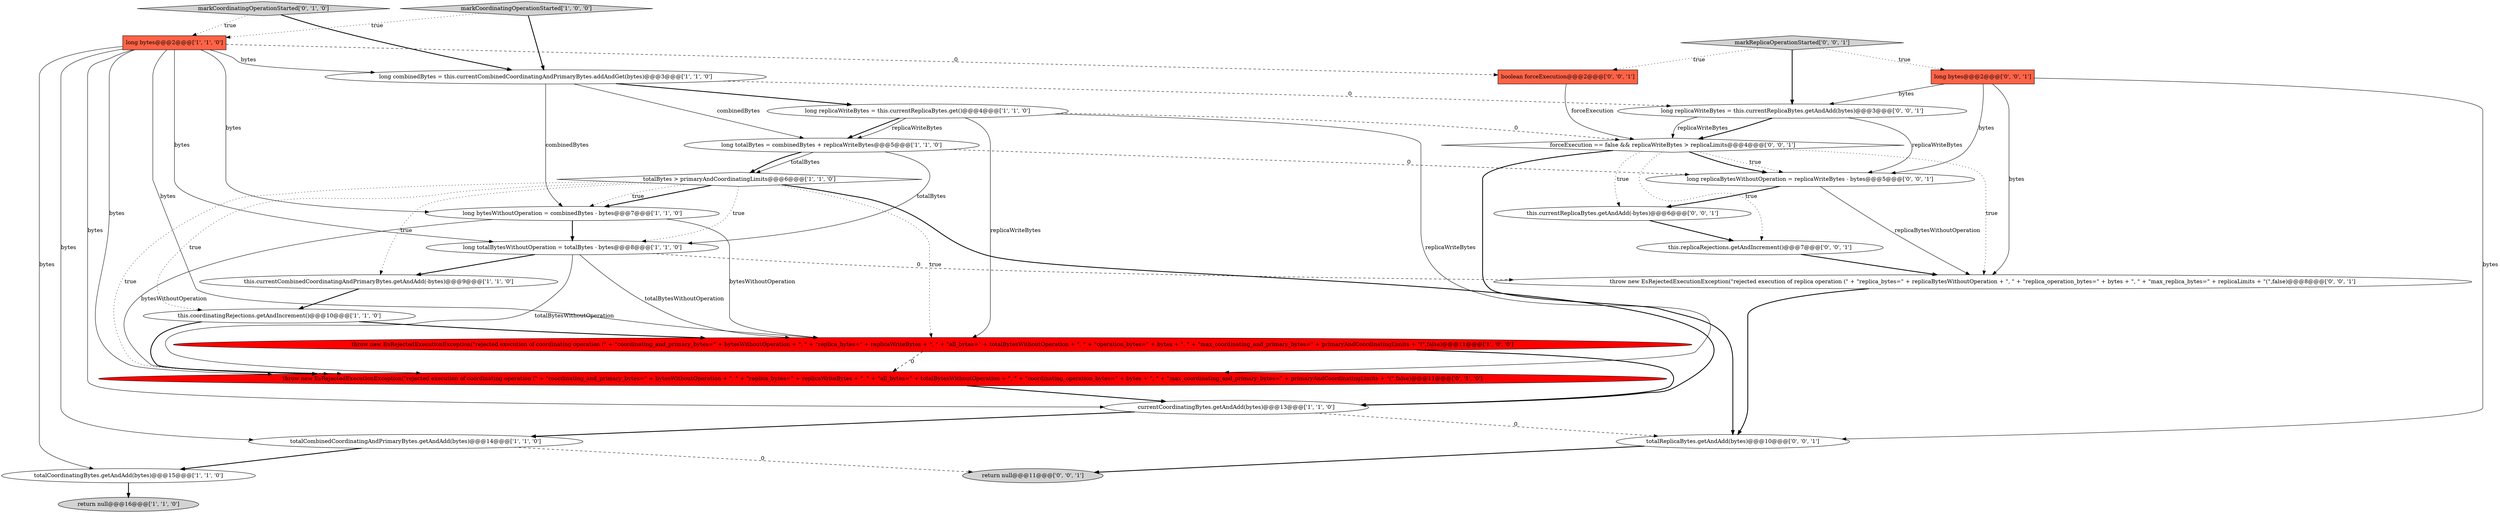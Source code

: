 digraph {
24 [style = filled, label = "long replicaWriteBytes = this.currentReplicaBytes.getAndAdd(bytes)@@@3@@@['0', '0', '1']", fillcolor = white, shape = ellipse image = "AAA0AAABBB3BBB"];
8 [style = filled, label = "markCoordinatingOperationStarted['1', '0', '0']", fillcolor = lightgray, shape = diamond image = "AAA0AAABBB1BBB"];
5 [style = filled, label = "long totalBytesWithoutOperation = totalBytes - bytes@@@8@@@['1', '1', '0']", fillcolor = white, shape = ellipse image = "AAA0AAABBB1BBB"];
15 [style = filled, label = "markCoordinatingOperationStarted['0', '1', '0']", fillcolor = lightgray, shape = diamond image = "AAA0AAABBB2BBB"];
4 [style = filled, label = "currentCoordinatingBytes.getAndAdd(bytes)@@@13@@@['1', '1', '0']", fillcolor = white, shape = ellipse image = "AAA0AAABBB1BBB"];
2 [style = filled, label = "long bytesWithoutOperation = combinedBytes - bytes@@@7@@@['1', '1', '0']", fillcolor = white, shape = ellipse image = "AAA0AAABBB1BBB"];
10 [style = filled, label = "throw new EsRejectedExecutionException(\"rejected execution of coordinating operation (\" + \"coordinating_and_primary_bytes=\" + bytesWithoutOperation + \", \" + \"replica_bytes=\" + replicaWriteBytes + \", \" + \"all_bytes=\" + totalBytesWithoutOperation + \", \" + \"operation_bytes=\" + bytes + \", \" + \"max_coordinating_and_primary_bytes=\" + primaryAndCoordinatingLimits + \"(\",false)@@@11@@@['1', '0', '0']", fillcolor = red, shape = ellipse image = "AAA1AAABBB1BBB"];
16 [style = filled, label = "throw new EsRejectedExecutionException(\"rejected execution of coordinating operation (\" + \"coordinating_and_primary_bytes=\" + bytesWithoutOperation + \", \" + \"replica_bytes=\" + replicaWriteBytes + \", \" + \"all_bytes=\" + totalBytesWithoutOperation + \", \" + \"coordinating_operation_bytes=\" + bytes + \", \" + \"max_coordinating_and_primary_bytes=\" + primaryAndCoordinatingLimits + \"(\",false)@@@11@@@['0', '1', '0']", fillcolor = red, shape = ellipse image = "AAA1AAABBB2BBB"];
9 [style = filled, label = "long combinedBytes = this.currentCombinedCoordinatingAndPrimaryBytes.addAndGet(bytes)@@@3@@@['1', '1', '0']", fillcolor = white, shape = ellipse image = "AAA0AAABBB1BBB"];
17 [style = filled, label = "long replicaBytesWithoutOperation = replicaWriteBytes - bytes@@@5@@@['0', '0', '1']", fillcolor = white, shape = ellipse image = "AAA0AAABBB3BBB"];
7 [style = filled, label = "this.currentCombinedCoordinatingAndPrimaryBytes.getAndAdd(-bytes)@@@9@@@['1', '1', '0']", fillcolor = white, shape = ellipse image = "AAA0AAABBB1BBB"];
6 [style = filled, label = "long bytes@@@2@@@['1', '1', '0']", fillcolor = tomato, shape = box image = "AAA0AAABBB1BBB"];
26 [style = filled, label = "throw new EsRejectedExecutionException(\"rejected execution of replica operation (\" + \"replica_bytes=\" + replicaBytesWithoutOperation + \", \" + \"replica_operation_bytes=\" + bytes + \", \" + \"max_replica_bytes=\" + replicaLimits + \"(\",false)@@@8@@@['0', '0', '1']", fillcolor = white, shape = ellipse image = "AAA0AAABBB3BBB"];
23 [style = filled, label = "totalReplicaBytes.getAndAdd(bytes)@@@10@@@['0', '0', '1']", fillcolor = white, shape = ellipse image = "AAA0AAABBB3BBB"];
18 [style = filled, label = "long bytes@@@2@@@['0', '0', '1']", fillcolor = tomato, shape = box image = "AAA0AAABBB3BBB"];
11 [style = filled, label = "totalBytes > primaryAndCoordinatingLimits@@@6@@@['1', '1', '0']", fillcolor = white, shape = diamond image = "AAA0AAABBB1BBB"];
12 [style = filled, label = "totalCombinedCoordinatingAndPrimaryBytes.getAndAdd(bytes)@@@14@@@['1', '1', '0']", fillcolor = white, shape = ellipse image = "AAA0AAABBB1BBB"];
20 [style = filled, label = "this.currentReplicaBytes.getAndAdd(-bytes)@@@6@@@['0', '0', '1']", fillcolor = white, shape = ellipse image = "AAA0AAABBB3BBB"];
3 [style = filled, label = "long replicaWriteBytes = this.currentReplicaBytes.get()@@@4@@@['1', '1', '0']", fillcolor = white, shape = ellipse image = "AAA0AAABBB1BBB"];
21 [style = filled, label = "boolean forceExecution@@@2@@@['0', '0', '1']", fillcolor = tomato, shape = box image = "AAA0AAABBB3BBB"];
19 [style = filled, label = "forceExecution == false && replicaWriteBytes > replicaLimits@@@4@@@['0', '0', '1']", fillcolor = white, shape = diamond image = "AAA0AAABBB3BBB"];
1 [style = filled, label = "long totalBytes = combinedBytes + replicaWriteBytes@@@5@@@['1', '1', '0']", fillcolor = white, shape = ellipse image = "AAA0AAABBB1BBB"];
27 [style = filled, label = "markReplicaOperationStarted['0', '0', '1']", fillcolor = lightgray, shape = diamond image = "AAA0AAABBB3BBB"];
14 [style = filled, label = "return null@@@16@@@['1', '1', '0']", fillcolor = lightgray, shape = ellipse image = "AAA0AAABBB1BBB"];
22 [style = filled, label = "return null@@@11@@@['0', '0', '1']", fillcolor = lightgray, shape = ellipse image = "AAA0AAABBB3BBB"];
25 [style = filled, label = "this.replicaRejections.getAndIncrement()@@@7@@@['0', '0', '1']", fillcolor = white, shape = ellipse image = "AAA0AAABBB3BBB"];
13 [style = filled, label = "totalCoordinatingBytes.getAndAdd(bytes)@@@15@@@['1', '1', '0']", fillcolor = white, shape = ellipse image = "AAA0AAABBB1BBB"];
0 [style = filled, label = "this.coordinatingRejections.getAndIncrement()@@@10@@@['1', '1', '0']", fillcolor = white, shape = ellipse image = "AAA0AAABBB1BBB"];
3->16 [style = solid, label="replicaWriteBytes"];
18->24 [style = solid, label="bytes"];
11->7 [style = dotted, label="true"];
6->21 [style = dashed, label="0"];
0->16 [style = bold, label=""];
19->25 [style = dotted, label="true"];
24->19 [style = bold, label=""];
1->11 [style = solid, label="totalBytes"];
6->13 [style = solid, label="bytes"];
3->1 [style = bold, label=""];
9->24 [style = dashed, label="0"];
5->26 [style = dashed, label="0"];
19->17 [style = dotted, label="true"];
11->10 [style = dotted, label="true"];
19->20 [style = dotted, label="true"];
1->5 [style = solid, label="totalBytes"];
11->4 [style = bold, label=""];
6->16 [style = solid, label="bytes"];
5->16 [style = solid, label="totalBytesWithoutOperation"];
7->0 [style = bold, label=""];
11->5 [style = dotted, label="true"];
19->17 [style = bold, label=""];
27->21 [style = dotted, label="true"];
20->25 [style = bold, label=""];
6->9 [style = solid, label="bytes"];
2->10 [style = solid, label="bytesWithoutOperation"];
3->1 [style = solid, label="replicaWriteBytes"];
11->2 [style = bold, label=""];
5->10 [style = solid, label="totalBytesWithoutOperation"];
3->10 [style = solid, label="replicaWriteBytes"];
9->1 [style = solid, label="combinedBytes"];
17->26 [style = solid, label="replicaBytesWithoutOperation"];
1->11 [style = bold, label=""];
3->19 [style = dashed, label="0"];
12->13 [style = bold, label=""];
0->10 [style = bold, label=""];
6->5 [style = solid, label="bytes"];
9->2 [style = solid, label="combinedBytes"];
6->12 [style = solid, label="bytes"];
24->19 [style = solid, label="replicaWriteBytes"];
18->26 [style = solid, label="bytes"];
23->22 [style = bold, label=""];
11->2 [style = dotted, label="true"];
8->6 [style = dotted, label="true"];
1->17 [style = dashed, label="0"];
24->17 [style = solid, label="replicaWriteBytes"];
15->9 [style = bold, label=""];
19->23 [style = bold, label=""];
11->0 [style = dotted, label="true"];
6->2 [style = solid, label="bytes"];
26->23 [style = bold, label=""];
18->23 [style = solid, label="bytes"];
21->19 [style = solid, label="forceExecution"];
25->26 [style = bold, label=""];
8->9 [style = bold, label=""];
15->6 [style = dotted, label="true"];
10->4 [style = bold, label=""];
12->22 [style = dashed, label="0"];
4->12 [style = bold, label=""];
9->3 [style = bold, label=""];
5->7 [style = bold, label=""];
2->16 [style = solid, label="bytesWithoutOperation"];
11->16 [style = dotted, label="true"];
27->24 [style = bold, label=""];
10->16 [style = dashed, label="0"];
16->4 [style = bold, label=""];
27->18 [style = dotted, label="true"];
4->23 [style = dashed, label="0"];
18->17 [style = solid, label="bytes"];
13->14 [style = bold, label=""];
6->4 [style = solid, label="bytes"];
19->26 [style = dotted, label="true"];
2->5 [style = bold, label=""];
17->20 [style = bold, label=""];
6->10 [style = solid, label="bytes"];
}
